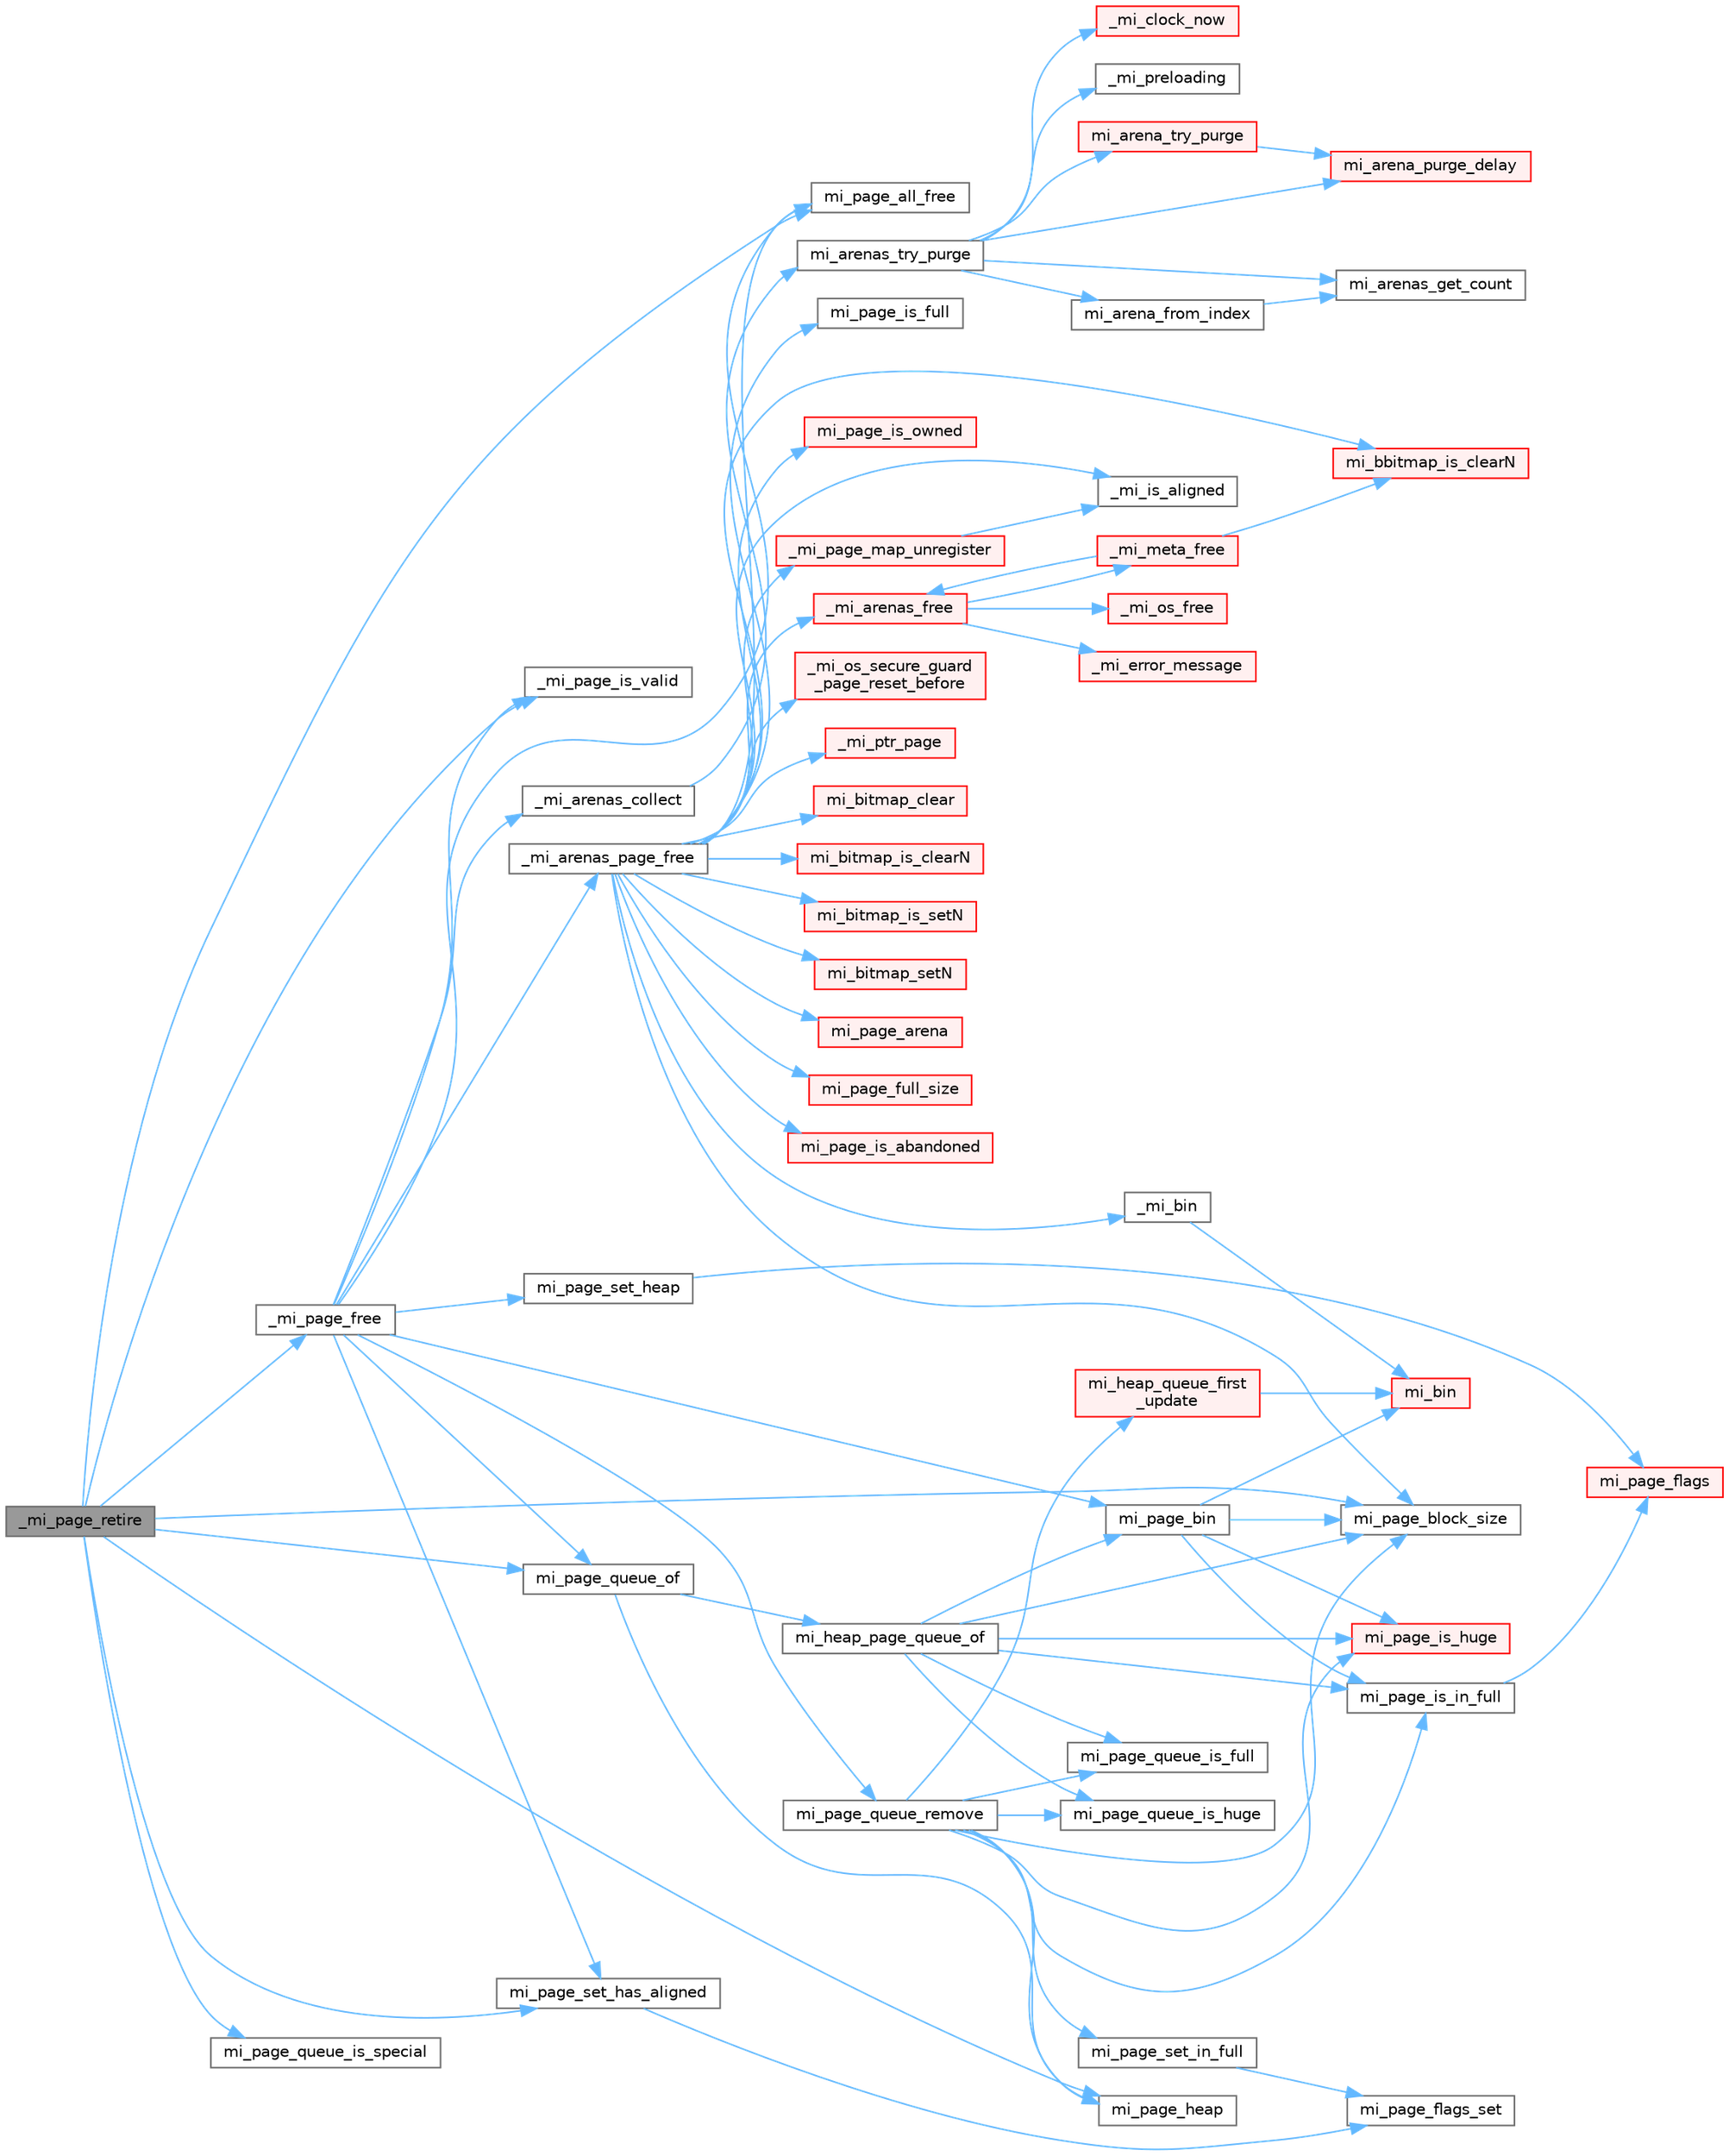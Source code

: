 digraph "_mi_page_retire"
{
 // LATEX_PDF_SIZE
  bgcolor="transparent";
  edge [fontname=Helvetica,fontsize=10,labelfontname=Helvetica,labelfontsize=10];
  node [fontname=Helvetica,fontsize=10,shape=box,height=0.2,width=0.4];
  rankdir="LR";
  Node1 [id="Node000001",label="_mi_page_retire",height=0.2,width=0.4,color="gray40", fillcolor="grey60", style="filled", fontcolor="black",tooltip=" "];
  Node1 -> Node2 [id="edge1_Node000001_Node000002",color="steelblue1",style="solid",tooltip=" "];
  Node2 [id="Node000002",label="_mi_page_free",height=0.2,width=0.4,color="grey40", fillcolor="white", style="filled",URL="$page_8c.html#a1c5c78a8becee842d5b9444a2ee67a3b",tooltip=" "];
  Node2 -> Node3 [id="edge2_Node000002_Node000003",color="steelblue1",style="solid",tooltip=" "];
  Node3 [id="Node000003",label="_mi_arenas_collect",height=0.2,width=0.4,color="grey40", fillcolor="white", style="filled",URL="$arena_8c.html#a6f7e5b0577ff900eb89e76701c43672f",tooltip=" "];
  Node3 -> Node4 [id="edge3_Node000003_Node000004",color="steelblue1",style="solid",tooltip=" "];
  Node4 [id="Node000004",label="mi_arenas_try_purge",height=0.2,width=0.4,color="grey40", fillcolor="white", style="filled",URL="$arena_8c.html#ac997f1c19808513c9d007b6d1877a349",tooltip=" "];
  Node4 -> Node5 [id="edge4_Node000004_Node000005",color="steelblue1",style="solid",tooltip=" "];
  Node5 [id="Node000005",label="_mi_clock_now",height=0.2,width=0.4,color="red", fillcolor="#FFF0F0", style="filled",URL="$stats_8c.html#a93c8529a1e3131fd656d6d3fa42198ee",tooltip=" "];
  Node4 -> Node8 [id="edge5_Node000004_Node000008",color="steelblue1",style="solid",tooltip=" "];
  Node8 [id="Node000008",label="_mi_preloading",height=0.2,width=0.4,color="grey40", fillcolor="white", style="filled",URL="$_e_a_s_t_l_2packages_2mimalloc_2src_2init_8c.html#a404be8b4c0576588270fde0b2a4d7832",tooltip=" "];
  Node4 -> Node9 [id="edge6_Node000004_Node000009",color="steelblue1",style="solid",tooltip=" "];
  Node9 [id="Node000009",label="mi_arena_from_index",height=0.2,width=0.4,color="grey40", fillcolor="white", style="filled",URL="$arena_8c.html#a36f786226917589e0170b8cc5a3b1422",tooltip=" "];
  Node9 -> Node10 [id="edge7_Node000009_Node000010",color="steelblue1",style="solid",tooltip=" "];
  Node10 [id="Node000010",label="mi_arenas_get_count",height=0.2,width=0.4,color="grey40", fillcolor="white", style="filled",URL="$arena_8c.html#a53b7d8b069c573f5648477176a595148",tooltip=" "];
  Node4 -> Node11 [id="edge8_Node000004_Node000011",color="steelblue1",style="solid",tooltip=" "];
  Node11 [id="Node000011",label="mi_arena_purge_delay",height=0.2,width=0.4,color="red", fillcolor="#FFF0F0", style="filled",URL="$arena_8c.html#abf54c4e28e45932723209cba84f05ce3",tooltip=" "];
  Node4 -> Node46 [id="edge9_Node000004_Node000046",color="steelblue1",style="solid",tooltip=" "];
  Node46 [id="Node000046",label="mi_arena_try_purge",height=0.2,width=0.4,color="red", fillcolor="#FFF0F0", style="filled",URL="$arena_8c.html#a5b43de7eba76b5563dcf32a1dc823eed",tooltip=" "];
  Node46 -> Node11 [id="edge10_Node000046_Node000011",color="steelblue1",style="solid",tooltip=" "];
  Node4 -> Node10 [id="edge11_Node000004_Node000010",color="steelblue1",style="solid",tooltip=" "];
  Node2 -> Node131 [id="edge12_Node000002_Node000131",color="steelblue1",style="solid",tooltip=" "];
  Node131 [id="Node000131",label="_mi_arenas_page_free",height=0.2,width=0.4,color="grey40", fillcolor="white", style="filled",URL="$arena_8c.html#a5c704481ee56f6588f680987f4359d45",tooltip=" "];
  Node131 -> Node132 [id="edge13_Node000131_Node000132",color="steelblue1",style="solid",tooltip=" "];
  Node132 [id="Node000132",label="_mi_arenas_free",height=0.2,width=0.4,color="red", fillcolor="#FFF0F0", style="filled",URL="$arena_8c.html#af53fcdaf8975de25beee4cd536d92c30",tooltip=" "];
  Node132 -> Node133 [id="edge14_Node000132_Node000133",color="steelblue1",style="solid",tooltip=" "];
  Node133 [id="Node000133",label="_mi_error_message",height=0.2,width=0.4,color="red", fillcolor="#FFF0F0", style="filled",URL="$options_8c.html#a2bebc073bcaac71658e57bb260c2e426",tooltip=" "];
  Node132 -> Node135 [id="edge15_Node000132_Node000135",color="steelblue1",style="solid",tooltip=" "];
  Node135 [id="Node000135",label="_mi_meta_free",height=0.2,width=0.4,color="red", fillcolor="#FFF0F0", style="filled",URL="$arena-meta_8c.html#ab82e802fb1812b8ac1cce8b62b34cbe7",tooltip=" "];
  Node135 -> Node132 [id="edge16_Node000135_Node000132",color="steelblue1",style="solid",tooltip=" "];
  Node135 -> Node84 [id="edge17_Node000135_Node000084",color="steelblue1",style="solid",tooltip=" "];
  Node84 [id="Node000084",label="mi_bbitmap_is_clearN",height=0.2,width=0.4,color="red", fillcolor="#FFF0F0", style="filled",URL="$bitmap_8h.html#a5424318442a5d1f904eab0d157bc777e",tooltip=" "];
  Node132 -> Node143 [id="edge18_Node000132_Node000143",color="steelblue1",style="solid",tooltip=" "];
  Node143 [id="Node000143",label="_mi_os_free",height=0.2,width=0.4,color="red", fillcolor="#FFF0F0", style="filled",URL="$os_8c.html#aef12a26764ff4aae64a1df9116452428",tooltip=" "];
  Node131 -> Node156 [id="edge19_Node000131_Node000156",color="steelblue1",style="solid",tooltip=" "];
  Node156 [id="Node000156",label="_mi_bin",height=0.2,width=0.4,color="grey40", fillcolor="white", style="filled",URL="$page-queue_8c.html#a0d92abe27db4a21968468b2fe73473d6",tooltip=" "];
  Node156 -> Node157 [id="edge20_Node000156_Node000157",color="steelblue1",style="solid",tooltip=" "];
  Node157 [id="Node000157",label="mi_bin",height=0.2,width=0.4,color="red", fillcolor="#FFF0F0", style="filled",URL="$page-queue_8c.html#accb1e44eb166c3b6fa8f5567d0acf085",tooltip=" "];
  Node131 -> Node140 [id="edge21_Node000131_Node000140",color="steelblue1",style="solid",tooltip=" "];
  Node140 [id="Node000140",label="_mi_is_aligned",height=0.2,width=0.4,color="grey40", fillcolor="white", style="filled",URL="$_e_a_s_t_l_2packages_2mimalloc_2include_2mimalloc_2internal_8h.html#ad446ae4d82cbdbd78dfbe46fa2330555",tooltip=" "];
  Node131 -> Node162 [id="edge22_Node000131_Node000162",color="steelblue1",style="solid",tooltip=" "];
  Node162 [id="Node000162",label="_mi_os_secure_guard\l_page_reset_before",height=0.2,width=0.4,color="red", fillcolor="#FFF0F0", style="filled",URL="$os_8c.html#a38495bcffe21853c689afaf71f868e57",tooltip=" "];
  Node131 -> Node169 [id="edge23_Node000131_Node000169",color="steelblue1",style="solid",tooltip=" "];
  Node169 [id="Node000169",label="_mi_page_map_unregister",height=0.2,width=0.4,color="red", fillcolor="#FFF0F0", style="filled",URL="$page-map_8c.html#acaa462c1ea83f87793a85ca0046e6338",tooltip=" "];
  Node169 -> Node140 [id="edge24_Node000169_Node000140",color="steelblue1",style="solid",tooltip=" "];
  Node131 -> Node207 [id="edge25_Node000131_Node000207",color="steelblue1",style="solid",tooltip=" "];
  Node207 [id="Node000207",label="_mi_ptr_page",height=0.2,width=0.4,color="red", fillcolor="#FFF0F0", style="filled",URL="$_e_a_s_t_l_2packages_2mimalloc_2include_2mimalloc_2internal_8h.html#acd84a462a2045538d19ecc56e6cc29f6",tooltip=" "];
  Node131 -> Node84 [id="edge26_Node000131_Node000084",color="steelblue1",style="solid",tooltip=" "];
  Node131 -> Node212 [id="edge27_Node000131_Node000212",color="steelblue1",style="solid",tooltip=" "];
  Node212 [id="Node000212",label="mi_bitmap_clear",height=0.2,width=0.4,color="red", fillcolor="#FFF0F0", style="filled",URL="$bitmap_8c.html#a8307caae564be5c0c96d17562ce1291b",tooltip=" "];
  Node131 -> Node128 [id="edge28_Node000131_Node000128",color="steelblue1",style="solid",tooltip=" "];
  Node128 [id="Node000128",label="mi_bitmap_is_clearN",height=0.2,width=0.4,color="red", fillcolor="#FFF0F0", style="filled",URL="$bitmap_8h.html#af936c34984e522b68823945d71373534",tooltip=" "];
  Node131 -> Node213 [id="edge29_Node000131_Node000213",color="steelblue1",style="solid",tooltip=" "];
  Node213 [id="Node000213",label="mi_bitmap_is_setN",height=0.2,width=0.4,color="red", fillcolor="#FFF0F0", style="filled",URL="$bitmap_8h.html#a1198ba479412d3f0fa55b87e40397dfa",tooltip=" "];
  Node131 -> Node108 [id="edge30_Node000131_Node000108",color="steelblue1",style="solid",tooltip=" "];
  Node108 [id="Node000108",label="mi_bitmap_setN",height=0.2,width=0.4,color="red", fillcolor="#FFF0F0", style="filled",URL="$bitmap_8c.html#a8b50ea67e216213718b39a8bdc71c089",tooltip=" "];
  Node131 -> Node214 [id="edge31_Node000131_Node000214",color="steelblue1",style="solid",tooltip=" "];
  Node214 [id="Node000214",label="mi_page_all_free",height=0.2,width=0.4,color="grey40", fillcolor="white", style="filled",URL="$_e_a_s_t_l_2packages_2mimalloc_2include_2mimalloc_2internal_8h.html#adfd6d23350810ca36986ffbc5459c93d",tooltip=" "];
  Node131 -> Node215 [id="edge32_Node000131_Node000215",color="steelblue1",style="solid",tooltip=" "];
  Node215 [id="Node000215",label="mi_page_arena",height=0.2,width=0.4,color="red", fillcolor="#FFF0F0", style="filled",URL="$arena_8c.html#a18190a2dcb35d47a19eb0cd06e7bf754",tooltip=" "];
  Node131 -> Node174 [id="edge33_Node000131_Node000174",color="steelblue1",style="solid",tooltip=" "];
  Node174 [id="Node000174",label="mi_page_block_size",height=0.2,width=0.4,color="grey40", fillcolor="white", style="filled",URL="$_e_a_s_t_l_2packages_2mimalloc_2include_2mimalloc_2internal_8h.html#a6134893990c1f09da2b40092ceecc780",tooltip=" "];
  Node131 -> Node216 [id="edge34_Node000131_Node000216",color="steelblue1",style="solid",tooltip=" "];
  Node216 [id="Node000216",label="mi_page_full_size",height=0.2,width=0.4,color="red", fillcolor="#FFF0F0", style="filled",URL="$arena_8c.html#a437113c20f8c9e520accac78b5104397",tooltip=" "];
  Node131 -> Node218 [id="edge35_Node000131_Node000218",color="steelblue1",style="solid",tooltip=" "];
  Node218 [id="Node000218",label="mi_page_is_abandoned",height=0.2,width=0.4,color="red", fillcolor="#FFF0F0", style="filled",URL="$_e_a_s_t_l_2packages_2mimalloc_2include_2mimalloc_2internal_8h.html#aa75f964d916bd58a37861b88491c51fb",tooltip=" "];
  Node131 -> Node221 [id="edge36_Node000131_Node000221",color="steelblue1",style="solid",tooltip=" "];
  Node221 [id="Node000221",label="mi_page_is_full",height=0.2,width=0.4,color="grey40", fillcolor="white", style="filled",URL="$_e_a_s_t_l_2packages_2mimalloc_2include_2mimalloc_2internal_8h.html#a36f23c498e9d9d6eede31eb1738754ec",tooltip=" "];
  Node131 -> Node222 [id="edge37_Node000131_Node000222",color="steelblue1",style="solid",tooltip=" "];
  Node222 [id="Node000222",label="mi_page_is_owned",height=0.2,width=0.4,color="red", fillcolor="#FFF0F0", style="filled",URL="$_e_a_s_t_l_2packages_2mimalloc_2include_2mimalloc_2internal_8h.html#af56ec67c6f794de0f36d59a6390ab4c7",tooltip=" "];
  Node2 -> Node224 [id="edge38_Node000002_Node000224",color="steelblue1",style="solid",tooltip=" "];
  Node224 [id="Node000224",label="_mi_page_is_valid",height=0.2,width=0.4,color="grey40", fillcolor="white", style="filled",URL="$_e_a_s_t_l_2packages_2mimalloc_2include_2mimalloc_2internal_8h.html#af1d572618734511626662f9f7befb8e9",tooltip=" "];
  Node2 -> Node214 [id="edge39_Node000002_Node000214",color="steelblue1",style="solid",tooltip=" "];
  Node2 -> Node225 [id="edge40_Node000002_Node000225",color="steelblue1",style="solid",tooltip=" "];
  Node225 [id="Node000225",label="mi_page_bin",height=0.2,width=0.4,color="grey40", fillcolor="white", style="filled",URL="$page-queue_8c.html#a9ffcf338faf74ed684dc0859345b4d6e",tooltip=" "];
  Node225 -> Node157 [id="edge41_Node000225_Node000157",color="steelblue1",style="solid",tooltip=" "];
  Node225 -> Node174 [id="edge42_Node000225_Node000174",color="steelblue1",style="solid",tooltip=" "];
  Node225 -> Node226 [id="edge43_Node000225_Node000226",color="steelblue1",style="solid",tooltip=" "];
  Node226 [id="Node000226",label="mi_page_is_huge",height=0.2,width=0.4,color="red", fillcolor="#FFF0F0", style="filled",URL="$_e_a_s_t_l_2packages_2mimalloc_2include_2mimalloc_2internal_8h.html#aebe1b18846bd3fc16de5b52cd2250bec",tooltip=" "];
  Node225 -> Node228 [id="edge44_Node000225_Node000228",color="steelblue1",style="solid",tooltip=" "];
  Node228 [id="Node000228",label="mi_page_is_in_full",height=0.2,width=0.4,color="grey40", fillcolor="white", style="filled",URL="$_e_a_s_t_l_2packages_2mimalloc_2include_2mimalloc_2internal_8h.html#a250f4d0710309fb1cff782cd06644842",tooltip=" "];
  Node228 -> Node229 [id="edge45_Node000228_Node000229",color="steelblue1",style="solid",tooltip=" "];
  Node229 [id="Node000229",label="mi_page_flags",height=0.2,width=0.4,color="red", fillcolor="#FFF0F0", style="filled",URL="$_e_a_s_t_l_2packages_2mimalloc_2include_2mimalloc_2internal_8h.html#a3d26e50ecf7ae2045d2a6dc69c3c30c8",tooltip=" "];
  Node2 -> Node230 [id="edge46_Node000002_Node000230",color="steelblue1",style="solid",tooltip=" "];
  Node230 [id="Node000230",label="mi_page_queue_of",height=0.2,width=0.4,color="grey40", fillcolor="white", style="filled",URL="$page-queue_8c.html#a59942bb22e34833289b85a5c70d81f97",tooltip=" "];
  Node230 -> Node231 [id="edge47_Node000230_Node000231",color="steelblue1",style="solid",tooltip=" "];
  Node231 [id="Node000231",label="mi_heap_page_queue_of",height=0.2,width=0.4,color="grey40", fillcolor="white", style="filled",URL="$page-queue_8c.html#aa50524f852ac833fcf366b583c9ebfaa",tooltip=" "];
  Node231 -> Node225 [id="edge48_Node000231_Node000225",color="steelblue1",style="solid",tooltip=" "];
  Node231 -> Node174 [id="edge49_Node000231_Node000174",color="steelblue1",style="solid",tooltip=" "];
  Node231 -> Node226 [id="edge50_Node000231_Node000226",color="steelblue1",style="solid",tooltip=" "];
  Node231 -> Node228 [id="edge51_Node000231_Node000228",color="steelblue1",style="solid",tooltip=" "];
  Node231 -> Node232 [id="edge52_Node000231_Node000232",color="steelblue1",style="solid",tooltip=" "];
  Node232 [id="Node000232",label="mi_page_queue_is_full",height=0.2,width=0.4,color="grey40", fillcolor="white", style="filled",URL="$page-queue_8c.html#a3529cdf6a99d843e38810b5d241982ba",tooltip=" "];
  Node231 -> Node233 [id="edge53_Node000231_Node000233",color="steelblue1",style="solid",tooltip=" "];
  Node233 [id="Node000233",label="mi_page_queue_is_huge",height=0.2,width=0.4,color="grey40", fillcolor="white", style="filled",URL="$page-queue_8c.html#a06408445b78873dce28c5c6e29be9153",tooltip=" "];
  Node230 -> Node234 [id="edge54_Node000230_Node000234",color="steelblue1",style="solid",tooltip=" "];
  Node234 [id="Node000234",label="mi_page_heap",height=0.2,width=0.4,color="grey40", fillcolor="white", style="filled",URL="$_e_a_s_t_l_2packages_2mimalloc_2include_2mimalloc_2internal_8h.html#a35ba87308ac94f73791017e50d3ab4c7",tooltip=" "];
  Node2 -> Node235 [id="edge55_Node000002_Node000235",color="steelblue1",style="solid",tooltip=" "];
  Node235 [id="Node000235",label="mi_page_queue_remove",height=0.2,width=0.4,color="grey40", fillcolor="white", style="filled",URL="$page-queue_8c.html#a01485cfc5cb05536f09df6d4d386fd28",tooltip=" "];
  Node235 -> Node236 [id="edge56_Node000235_Node000236",color="steelblue1",style="solid",tooltip=" "];
  Node236 [id="Node000236",label="mi_heap_queue_first\l_update",height=0.2,width=0.4,color="red", fillcolor="#FFF0F0", style="filled",URL="$page-queue_8c.html#a490c11a0d3839b4803aa2a8289ca245d",tooltip=" "];
  Node236 -> Node157 [id="edge57_Node000236_Node000157",color="steelblue1",style="solid",tooltip=" "];
  Node235 -> Node174 [id="edge58_Node000235_Node000174",color="steelblue1",style="solid",tooltip=" "];
  Node235 -> Node234 [id="edge59_Node000235_Node000234",color="steelblue1",style="solid",tooltip=" "];
  Node235 -> Node226 [id="edge60_Node000235_Node000226",color="steelblue1",style="solid",tooltip=" "];
  Node235 -> Node228 [id="edge61_Node000235_Node000228",color="steelblue1",style="solid",tooltip=" "];
  Node235 -> Node232 [id="edge62_Node000235_Node000232",color="steelblue1",style="solid",tooltip=" "];
  Node235 -> Node233 [id="edge63_Node000235_Node000233",color="steelblue1",style="solid",tooltip=" "];
  Node235 -> Node237 [id="edge64_Node000235_Node000237",color="steelblue1",style="solid",tooltip=" "];
  Node237 [id="Node000237",label="mi_page_set_in_full",height=0.2,width=0.4,color="grey40", fillcolor="white", style="filled",URL="$_e_a_s_t_l_2packages_2mimalloc_2include_2mimalloc_2internal_8h.html#a4b587eab21fd150918b1c57244c17d27",tooltip=" "];
  Node237 -> Node238 [id="edge65_Node000237_Node000238",color="steelblue1",style="solid",tooltip=" "];
  Node238 [id="Node000238",label="mi_page_flags_set",height=0.2,width=0.4,color="grey40", fillcolor="white", style="filled",URL="$_e_a_s_t_l_2packages_2mimalloc_2include_2mimalloc_2internal_8h.html#a4097f3c754d8ff889e948cf064c2b860",tooltip=" "];
  Node2 -> Node239 [id="edge66_Node000002_Node000239",color="steelblue1",style="solid",tooltip=" "];
  Node239 [id="Node000239",label="mi_page_set_has_aligned",height=0.2,width=0.4,color="grey40", fillcolor="white", style="filled",URL="$_e_a_s_t_l_2packages_2mimalloc_2include_2mimalloc_2internal_8h.html#a41000a967469e2e727f5f8670c8d37e1",tooltip=" "];
  Node239 -> Node238 [id="edge67_Node000239_Node000238",color="steelblue1",style="solid",tooltip=" "];
  Node2 -> Node240 [id="edge68_Node000002_Node000240",color="steelblue1",style="solid",tooltip=" "];
  Node240 [id="Node000240",label="mi_page_set_heap",height=0.2,width=0.4,color="grey40", fillcolor="white", style="filled",URL="$_e_a_s_t_l_2packages_2mimalloc_2include_2mimalloc_2internal_8h.html#a4f0664d2a3d9c81776a0f90311aef474",tooltip=" "];
  Node240 -> Node229 [id="edge69_Node000240_Node000229",color="steelblue1",style="solid",tooltip=" "];
  Node1 -> Node224 [id="edge70_Node000001_Node000224",color="steelblue1",style="solid",tooltip=" "];
  Node1 -> Node214 [id="edge71_Node000001_Node000214",color="steelblue1",style="solid",tooltip=" "];
  Node1 -> Node174 [id="edge72_Node000001_Node000174",color="steelblue1",style="solid",tooltip=" "];
  Node1 -> Node234 [id="edge73_Node000001_Node000234",color="steelblue1",style="solid",tooltip=" "];
  Node1 -> Node241 [id="edge74_Node000001_Node000241",color="steelblue1",style="solid",tooltip=" "];
  Node241 [id="Node000241",label="mi_page_queue_is_special",height=0.2,width=0.4,color="grey40", fillcolor="white", style="filled",URL="$page-queue_8c.html#aef6c208d531125d2a6d63e94020b8b89",tooltip=" "];
  Node1 -> Node230 [id="edge75_Node000001_Node000230",color="steelblue1",style="solid",tooltip=" "];
  Node1 -> Node239 [id="edge76_Node000001_Node000239",color="steelblue1",style="solid",tooltip=" "];
}
